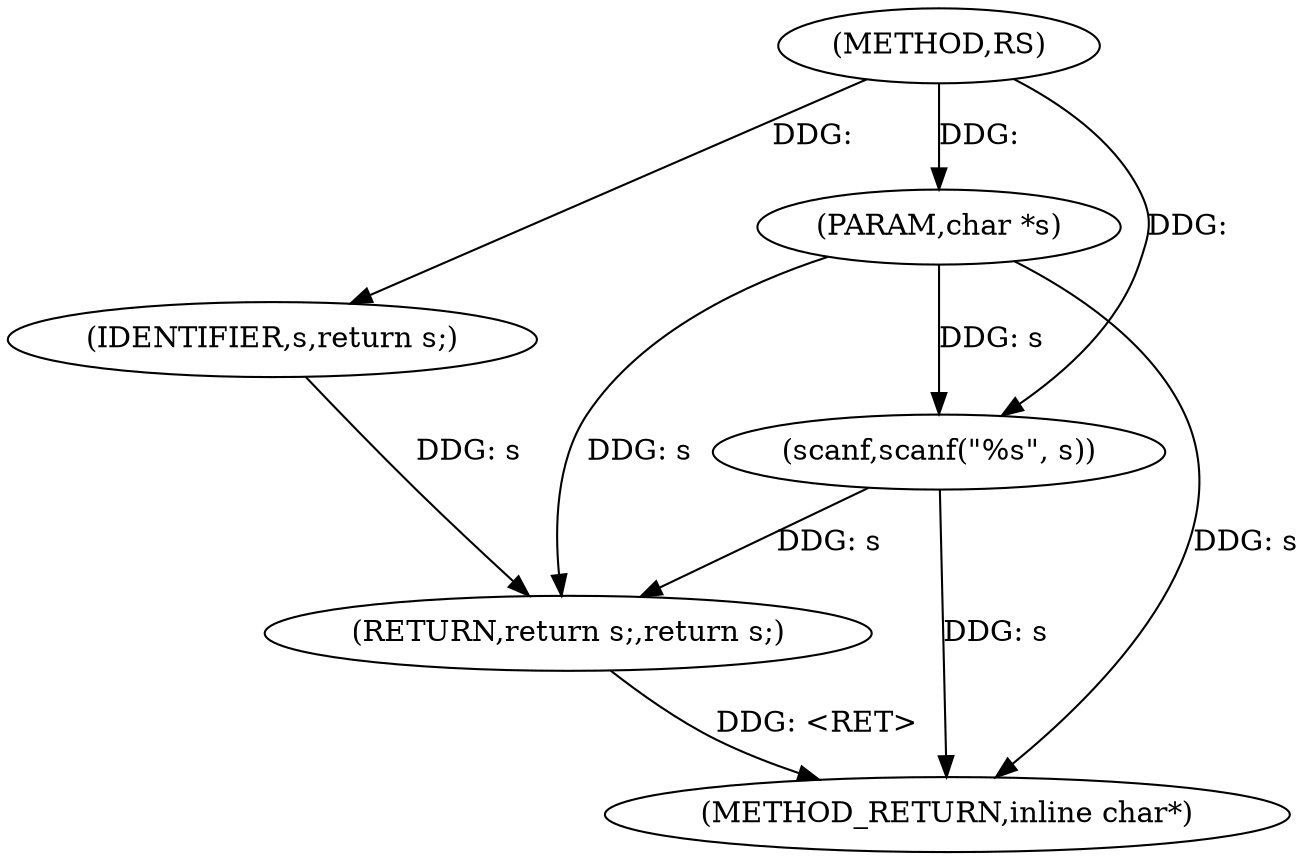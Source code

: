 digraph "RS" {  
"1002527" [label = "(METHOD,RS)" ]
"1002535" [label = "(METHOD_RETURN,inline char*)" ]
"1002528" [label = "(PARAM,char *s)" ]
"1002530" [label = "(scanf,scanf(\"%s\", s))" ]
"1002533" [label = "(RETURN,return s;,return s;)" ]
"1002534" [label = "(IDENTIFIER,s,return s;)" ]
  "1002528" -> "1002535"  [ label = "DDG: s"] 
  "1002530" -> "1002535"  [ label = "DDG: s"] 
  "1002533" -> "1002535"  [ label = "DDG: <RET>"] 
  "1002527" -> "1002528"  [ label = "DDG: "] 
  "1002527" -> "1002530"  [ label = "DDG: "] 
  "1002534" -> "1002533"  [ label = "DDG: s"] 
  "1002530" -> "1002533"  [ label = "DDG: s"] 
  "1002528" -> "1002533"  [ label = "DDG: s"] 
  "1002528" -> "1002530"  [ label = "DDG: s"] 
  "1002527" -> "1002534"  [ label = "DDG: "] 
}
